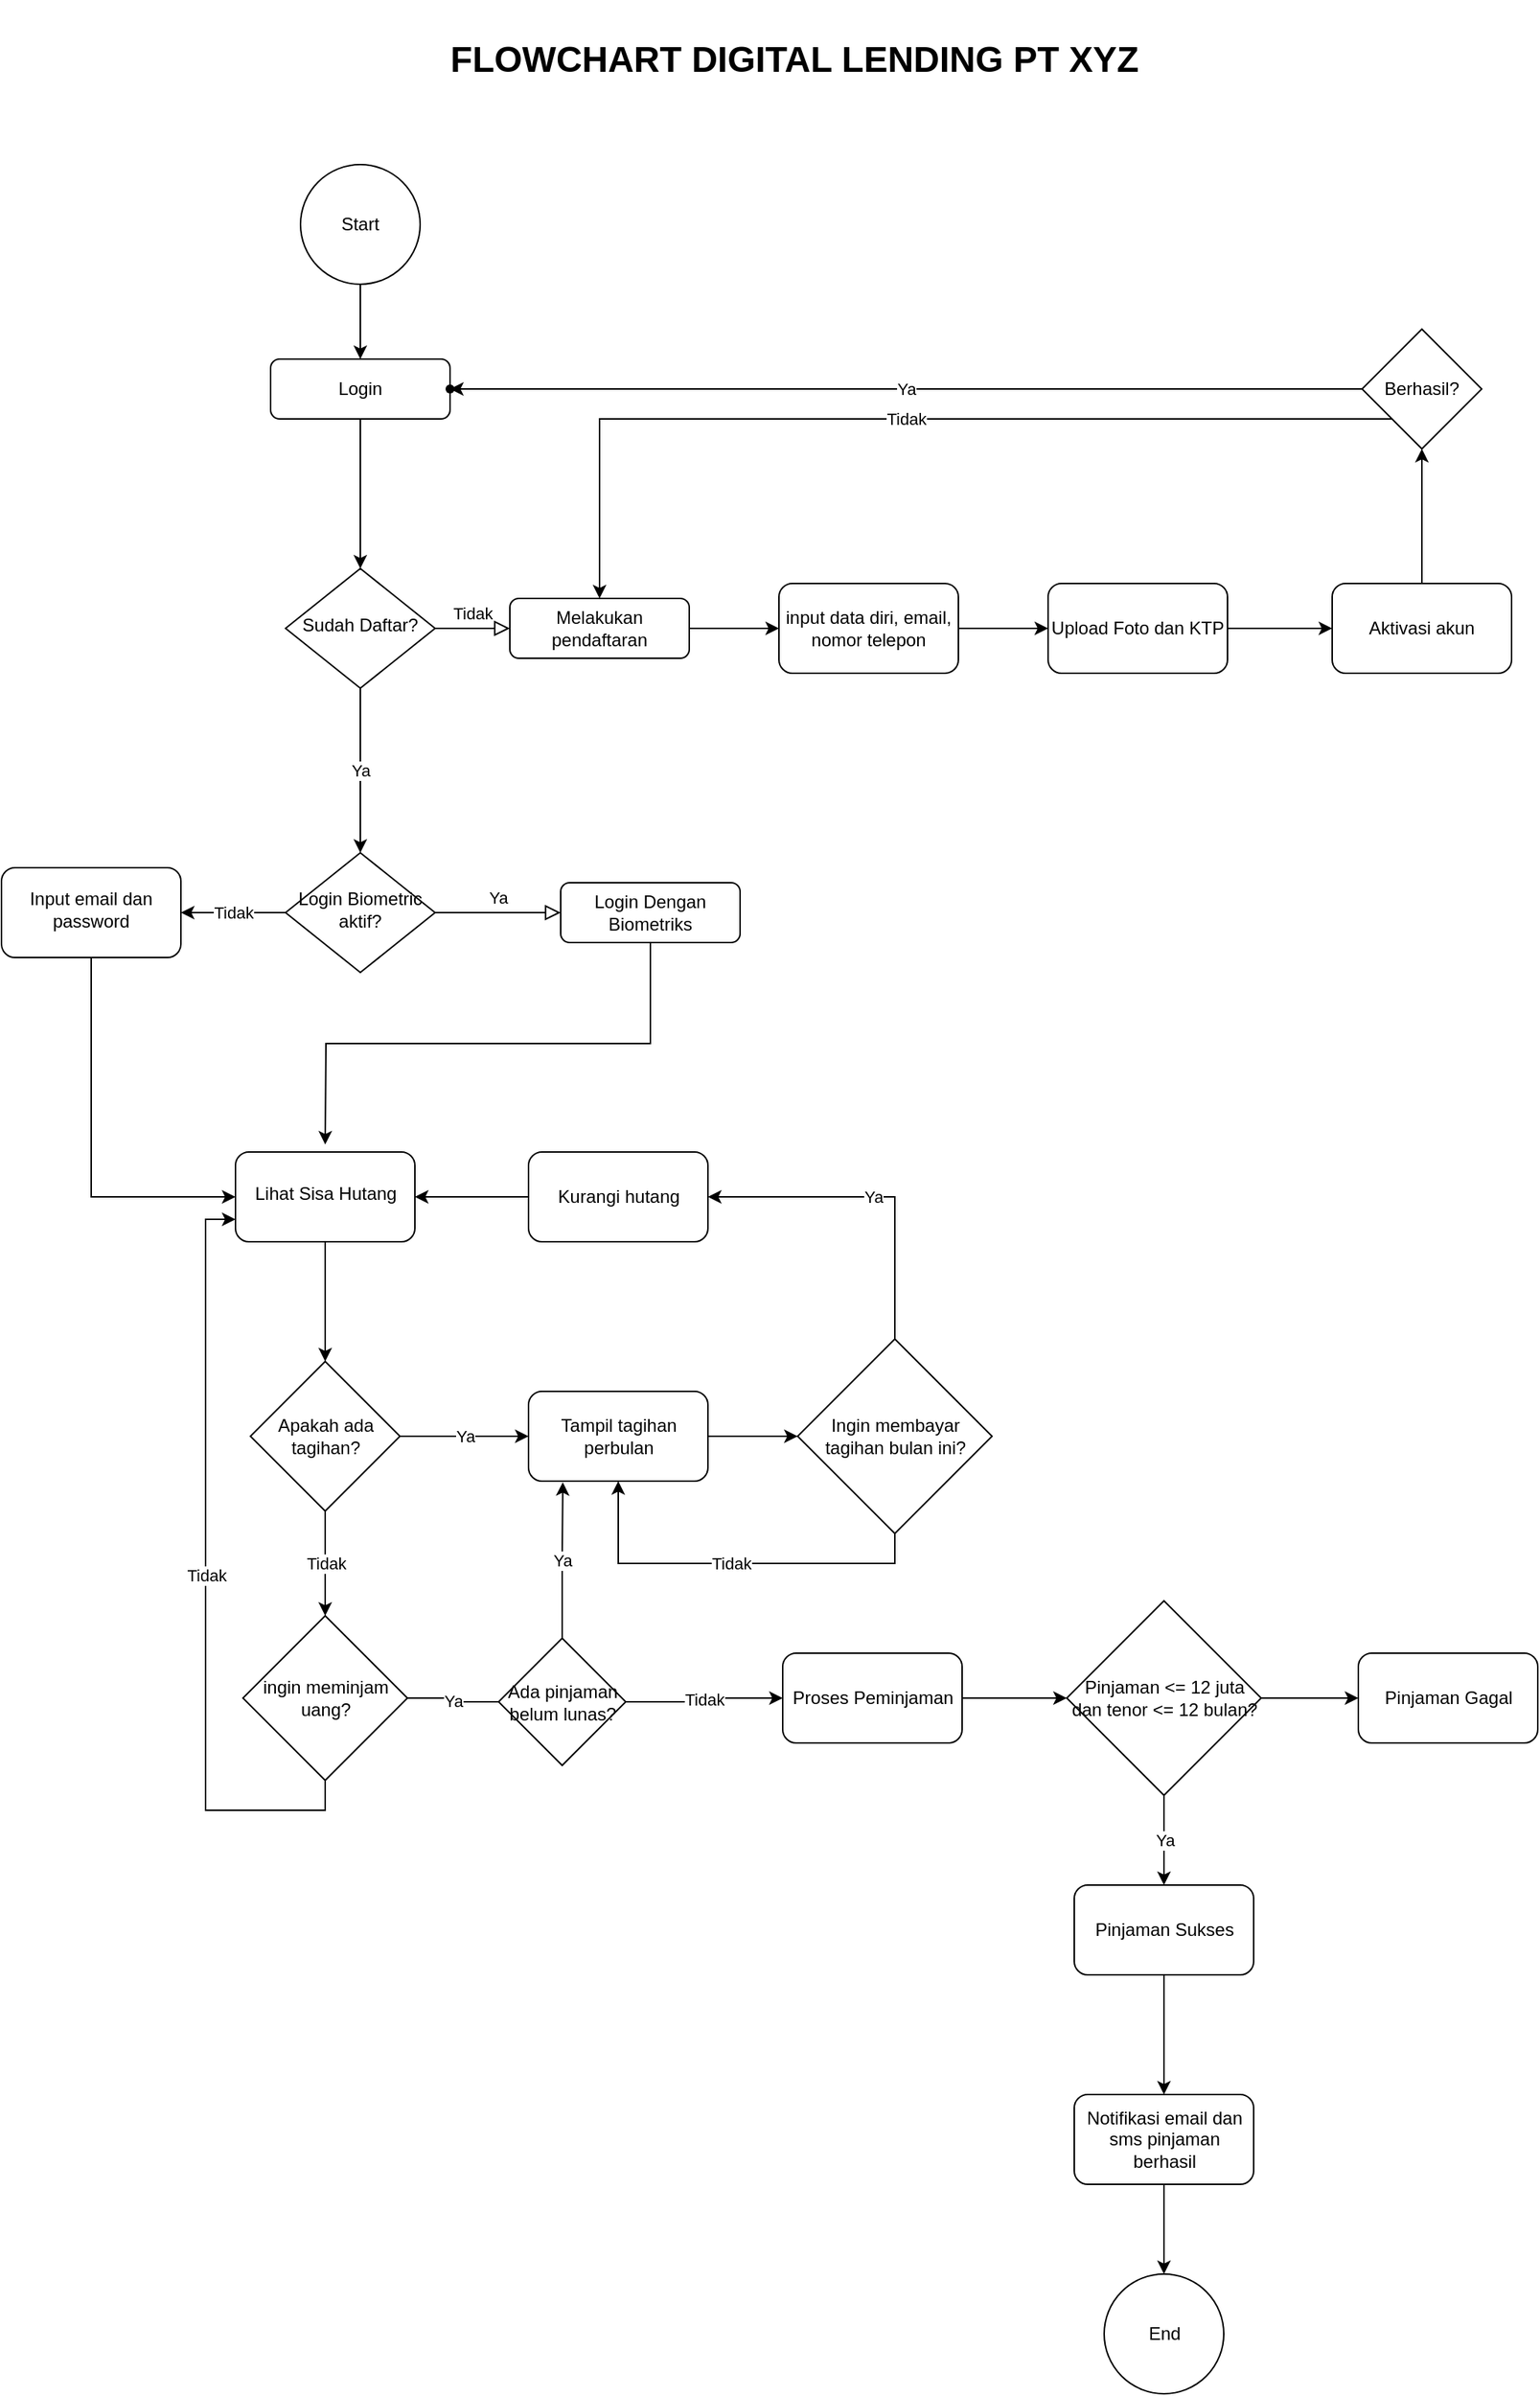 <mxfile version="20.2.3" type="github">
  <diagram id="C5RBs43oDa-KdzZeNtuy" name="FlowChart XYZ Digital Lending">
    <mxGraphModel dx="2500" dy="2054" grid="1" gridSize="10" guides="1" tooltips="1" connect="1" arrows="1" fold="1" page="1" pageScale="1" pageWidth="827" pageHeight="1169" math="0" shadow="0">
      <root>
        <mxCell id="WIyWlLk6GJQsqaUBKTNV-0" />
        <mxCell id="WIyWlLk6GJQsqaUBKTNV-1" parent="WIyWlLk6GJQsqaUBKTNV-0" />
        <mxCell id="RgRpfeF5wvHuGxw3iGH3-169" style="edgeStyle=orthogonalEdgeStyle;rounded=0;orthogonalLoop=1;jettySize=auto;html=1;exitX=0.5;exitY=1;exitDx=0;exitDy=0;endArrow=classic;endFill=1;" edge="1" parent="WIyWlLk6GJQsqaUBKTNV-1" source="WIyWlLk6GJQsqaUBKTNV-3" target="WIyWlLk6GJQsqaUBKTNV-6">
          <mxGeometry relative="1" as="geometry" />
        </mxCell>
        <mxCell id="WIyWlLk6GJQsqaUBKTNV-3" value="Login" style="rounded=1;whiteSpace=wrap;html=1;fontSize=12;glass=0;strokeWidth=1;shadow=0;" parent="WIyWlLk6GJQsqaUBKTNV-1" vertex="1">
          <mxGeometry x="-600" y="-730" width="120" height="40" as="geometry" />
        </mxCell>
        <mxCell id="WIyWlLk6GJQsqaUBKTNV-5" value="Tidak" style="edgeStyle=orthogonalEdgeStyle;rounded=0;html=1;jettySize=auto;orthogonalLoop=1;fontSize=11;endArrow=block;endFill=0;endSize=8;strokeWidth=1;shadow=0;labelBackgroundColor=none;" parent="WIyWlLk6GJQsqaUBKTNV-1" source="WIyWlLk6GJQsqaUBKTNV-6" target="WIyWlLk6GJQsqaUBKTNV-7" edge="1">
          <mxGeometry y="10" relative="1" as="geometry">
            <mxPoint as="offset" />
          </mxGeometry>
        </mxCell>
        <mxCell id="RgRpfeF5wvHuGxw3iGH3-170" value="Ya" style="edgeStyle=orthogonalEdgeStyle;rounded=0;orthogonalLoop=1;jettySize=auto;html=1;exitX=0.5;exitY=1;exitDx=0;exitDy=0;entryX=0.5;entryY=0;entryDx=0;entryDy=0;endArrow=classic;endFill=1;" edge="1" parent="WIyWlLk6GJQsqaUBKTNV-1" source="WIyWlLk6GJQsqaUBKTNV-6" target="WIyWlLk6GJQsqaUBKTNV-10">
          <mxGeometry relative="1" as="geometry" />
        </mxCell>
        <mxCell id="WIyWlLk6GJQsqaUBKTNV-6" value="Sudah Daftar?" style="rhombus;whiteSpace=wrap;html=1;shadow=0;fontFamily=Helvetica;fontSize=12;align=center;strokeWidth=1;spacing=6;spacingTop=-4;" parent="WIyWlLk6GJQsqaUBKTNV-1" vertex="1">
          <mxGeometry x="-590" y="-590" width="100" height="80" as="geometry" />
        </mxCell>
        <mxCell id="RgRpfeF5wvHuGxw3iGH3-6" value="" style="edgeStyle=orthogonalEdgeStyle;rounded=0;orthogonalLoop=1;jettySize=auto;html=1;" edge="1" parent="WIyWlLk6GJQsqaUBKTNV-1" source="WIyWlLk6GJQsqaUBKTNV-7" target="RgRpfeF5wvHuGxw3iGH3-5">
          <mxGeometry relative="1" as="geometry" />
        </mxCell>
        <mxCell id="WIyWlLk6GJQsqaUBKTNV-7" value="Melakukan pendaftaran" style="rounded=1;whiteSpace=wrap;html=1;fontSize=12;glass=0;strokeWidth=1;shadow=0;" parent="WIyWlLk6GJQsqaUBKTNV-1" vertex="1">
          <mxGeometry x="-440" y="-570" width="120" height="40" as="geometry" />
        </mxCell>
        <mxCell id="WIyWlLk6GJQsqaUBKTNV-9" value="Ya" style="edgeStyle=orthogonalEdgeStyle;rounded=0;html=1;jettySize=auto;orthogonalLoop=1;fontSize=11;endArrow=block;endFill=0;endSize=8;strokeWidth=1;shadow=0;labelBackgroundColor=none;" parent="WIyWlLk6GJQsqaUBKTNV-1" source="WIyWlLk6GJQsqaUBKTNV-10" target="WIyWlLk6GJQsqaUBKTNV-12" edge="1">
          <mxGeometry y="10" relative="1" as="geometry">
            <mxPoint as="offset" />
          </mxGeometry>
        </mxCell>
        <mxCell id="RgRpfeF5wvHuGxw3iGH3-31" value="Tidak" style="edgeStyle=orthogonalEdgeStyle;rounded=0;orthogonalLoop=1;jettySize=auto;html=1;" edge="1" parent="WIyWlLk6GJQsqaUBKTNV-1" source="WIyWlLk6GJQsqaUBKTNV-10" target="RgRpfeF5wvHuGxw3iGH3-30">
          <mxGeometry relative="1" as="geometry" />
        </mxCell>
        <mxCell id="WIyWlLk6GJQsqaUBKTNV-10" value="Login Biometric aktif?" style="rhombus;whiteSpace=wrap;html=1;shadow=0;fontFamily=Helvetica;fontSize=12;align=center;strokeWidth=1;spacing=6;spacingTop=-4;" parent="WIyWlLk6GJQsqaUBKTNV-1" vertex="1">
          <mxGeometry x="-590" y="-400" width="100" height="80" as="geometry" />
        </mxCell>
        <mxCell id="RgRpfeF5wvHuGxw3iGH3-165" style="edgeStyle=orthogonalEdgeStyle;rounded=0;orthogonalLoop=1;jettySize=auto;html=1;exitX=0.5;exitY=1;exitDx=0;exitDy=0;entryX=0.352;entryY=0.437;entryDx=0;entryDy=0;entryPerimeter=0;endArrow=classic;endFill=1;" edge="1" parent="WIyWlLk6GJQsqaUBKTNV-1" source="WIyWlLk6GJQsqaUBKTNV-12">
          <mxGeometry relative="1" as="geometry">
            <mxPoint x="-563.5" y="-205" as="targetPoint" />
          </mxGeometry>
        </mxCell>
        <mxCell id="WIyWlLk6GJQsqaUBKTNV-12" value="Login Dengan Biometriks" style="rounded=1;whiteSpace=wrap;html=1;fontSize=12;glass=0;strokeWidth=1;shadow=0;" parent="WIyWlLk6GJQsqaUBKTNV-1" vertex="1">
          <mxGeometry x="-406" y="-380" width="120" height="40" as="geometry" />
        </mxCell>
        <mxCell id="RgRpfeF5wvHuGxw3iGH3-8" value="" style="edgeStyle=orthogonalEdgeStyle;rounded=0;orthogonalLoop=1;jettySize=auto;html=1;" edge="1" parent="WIyWlLk6GJQsqaUBKTNV-1" source="RgRpfeF5wvHuGxw3iGH3-5" target="RgRpfeF5wvHuGxw3iGH3-7">
          <mxGeometry relative="1" as="geometry" />
        </mxCell>
        <mxCell id="RgRpfeF5wvHuGxw3iGH3-5" value="input data diri, email, nomor telepon" style="rounded=1;whiteSpace=wrap;html=1;glass=0;strokeWidth=1;shadow=0;" vertex="1" parent="WIyWlLk6GJQsqaUBKTNV-1">
          <mxGeometry x="-260" y="-580" width="120" height="60" as="geometry" />
        </mxCell>
        <mxCell id="RgRpfeF5wvHuGxw3iGH3-10" value="" style="edgeStyle=orthogonalEdgeStyle;rounded=0;orthogonalLoop=1;jettySize=auto;html=1;" edge="1" parent="WIyWlLk6GJQsqaUBKTNV-1" source="RgRpfeF5wvHuGxw3iGH3-7" target="RgRpfeF5wvHuGxw3iGH3-9">
          <mxGeometry relative="1" as="geometry" />
        </mxCell>
        <mxCell id="RgRpfeF5wvHuGxw3iGH3-7" value="Upload Foto dan KTP" style="rounded=1;whiteSpace=wrap;html=1;glass=0;strokeWidth=1;shadow=0;" vertex="1" parent="WIyWlLk6GJQsqaUBKTNV-1">
          <mxGeometry x="-80" y="-580" width="120" height="60" as="geometry" />
        </mxCell>
        <mxCell id="RgRpfeF5wvHuGxw3iGH3-20" value="" style="edgeStyle=orthogonalEdgeStyle;rounded=0;orthogonalLoop=1;jettySize=auto;html=1;" edge="1" parent="WIyWlLk6GJQsqaUBKTNV-1" source="RgRpfeF5wvHuGxw3iGH3-9" target="RgRpfeF5wvHuGxw3iGH3-19">
          <mxGeometry relative="1" as="geometry" />
        </mxCell>
        <mxCell id="RgRpfeF5wvHuGxw3iGH3-9" value="Aktivasi akun" style="rounded=1;whiteSpace=wrap;html=1;glass=0;strokeWidth=1;shadow=0;" vertex="1" parent="WIyWlLk6GJQsqaUBKTNV-1">
          <mxGeometry x="110" y="-580" width="120" height="60" as="geometry" />
        </mxCell>
        <mxCell id="RgRpfeF5wvHuGxw3iGH3-27" value="Ya" style="edgeStyle=orthogonalEdgeStyle;rounded=0;orthogonalLoop=1;jettySize=auto;html=1;" edge="1" parent="WIyWlLk6GJQsqaUBKTNV-1" source="RgRpfeF5wvHuGxw3iGH3-19" target="RgRpfeF5wvHuGxw3iGH3-26">
          <mxGeometry relative="1" as="geometry" />
        </mxCell>
        <mxCell id="RgRpfeF5wvHuGxw3iGH3-29" value="Tidak" style="edgeStyle=orthogonalEdgeStyle;rounded=0;orthogonalLoop=1;jettySize=auto;html=1;exitX=0;exitY=1;exitDx=0;exitDy=0;entryX=0.5;entryY=0;entryDx=0;entryDy=0;" edge="1" parent="WIyWlLk6GJQsqaUBKTNV-1" source="RgRpfeF5wvHuGxw3iGH3-19" target="WIyWlLk6GJQsqaUBKTNV-7">
          <mxGeometry relative="1" as="geometry" />
        </mxCell>
        <mxCell id="RgRpfeF5wvHuGxw3iGH3-19" value="Berhasil?" style="rhombus;whiteSpace=wrap;html=1;" vertex="1" parent="WIyWlLk6GJQsqaUBKTNV-1">
          <mxGeometry x="130" y="-750" width="80" height="80" as="geometry" />
        </mxCell>
        <mxCell id="RgRpfeF5wvHuGxw3iGH3-23" value="" style="edgeStyle=orthogonalEdgeStyle;rounded=0;orthogonalLoop=1;jettySize=auto;html=1;" edge="1" parent="WIyWlLk6GJQsqaUBKTNV-1" source="RgRpfeF5wvHuGxw3iGH3-22" target="WIyWlLk6GJQsqaUBKTNV-3">
          <mxGeometry relative="1" as="geometry" />
        </mxCell>
        <mxCell id="RgRpfeF5wvHuGxw3iGH3-22" value="Start" style="ellipse;whiteSpace=wrap;html=1;aspect=fixed;" vertex="1" parent="WIyWlLk6GJQsqaUBKTNV-1">
          <mxGeometry x="-580" y="-860" width="80" height="80" as="geometry" />
        </mxCell>
        <mxCell id="RgRpfeF5wvHuGxw3iGH3-26" value="" style="shape=waypoint;sketch=0;size=6;pointerEvents=1;points=[];fillColor=default;resizable=0;rotatable=0;perimeter=centerPerimeter;snapToPoint=1;" vertex="1" parent="WIyWlLk6GJQsqaUBKTNV-1">
          <mxGeometry x="-500" y="-730" width="40" height="40" as="geometry" />
        </mxCell>
        <mxCell id="RgRpfeF5wvHuGxw3iGH3-168" style="edgeStyle=orthogonalEdgeStyle;rounded=0;orthogonalLoop=1;jettySize=auto;html=1;exitX=0.5;exitY=1;exitDx=0;exitDy=0;entryX=0;entryY=0.5;entryDx=0;entryDy=0;endArrow=classic;endFill=1;" edge="1" parent="WIyWlLk6GJQsqaUBKTNV-1" source="RgRpfeF5wvHuGxw3iGH3-30" target="RgRpfeF5wvHuGxw3iGH3-32">
          <mxGeometry relative="1" as="geometry" />
        </mxCell>
        <mxCell id="RgRpfeF5wvHuGxw3iGH3-30" value="Input email dan password" style="rounded=1;whiteSpace=wrap;html=1;shadow=0;strokeWidth=1;spacing=6;spacingTop=-4;" vertex="1" parent="WIyWlLk6GJQsqaUBKTNV-1">
          <mxGeometry x="-780" y="-390" width="120" height="60" as="geometry" />
        </mxCell>
        <mxCell id="RgRpfeF5wvHuGxw3iGH3-43" value="" style="edgeStyle=orthogonalEdgeStyle;rounded=0;orthogonalLoop=1;jettySize=auto;html=1;endArrow=classic;endFill=1;" edge="1" parent="WIyWlLk6GJQsqaUBKTNV-1" source="RgRpfeF5wvHuGxw3iGH3-32" target="RgRpfeF5wvHuGxw3iGH3-42">
          <mxGeometry relative="1" as="geometry" />
        </mxCell>
        <mxCell id="RgRpfeF5wvHuGxw3iGH3-32" value="Lihat Sisa Hutang" style="whiteSpace=wrap;html=1;rounded=1;shadow=0;strokeWidth=1;spacing=6;spacingTop=-4;" vertex="1" parent="WIyWlLk6GJQsqaUBKTNV-1">
          <mxGeometry x="-623.5" y="-200" width="120" height="60" as="geometry" />
        </mxCell>
        <mxCell id="RgRpfeF5wvHuGxw3iGH3-45" value="Ya" style="edgeStyle=orthogonalEdgeStyle;rounded=0;orthogonalLoop=1;jettySize=auto;html=1;endArrow=classic;endFill=1;" edge="1" parent="WIyWlLk6GJQsqaUBKTNV-1" source="RgRpfeF5wvHuGxw3iGH3-42" target="RgRpfeF5wvHuGxw3iGH3-44">
          <mxGeometry relative="1" as="geometry" />
        </mxCell>
        <mxCell id="RgRpfeF5wvHuGxw3iGH3-47" value="Tidak" style="edgeStyle=orthogonalEdgeStyle;rounded=0;orthogonalLoop=1;jettySize=auto;html=1;endArrow=classic;endFill=1;" edge="1" parent="WIyWlLk6GJQsqaUBKTNV-1" source="RgRpfeF5wvHuGxw3iGH3-42" target="RgRpfeF5wvHuGxw3iGH3-46">
          <mxGeometry relative="1" as="geometry" />
        </mxCell>
        <mxCell id="RgRpfeF5wvHuGxw3iGH3-42" value="Apakah ada tagihan?" style="rhombus;whiteSpace=wrap;html=1;" vertex="1" parent="WIyWlLk6GJQsqaUBKTNV-1">
          <mxGeometry x="-613.5" y="-60" width="100" height="100" as="geometry" />
        </mxCell>
        <mxCell id="RgRpfeF5wvHuGxw3iGH3-49" value="" style="edgeStyle=orthogonalEdgeStyle;rounded=0;orthogonalLoop=1;jettySize=auto;html=1;endArrow=classic;endFill=1;" edge="1" parent="WIyWlLk6GJQsqaUBKTNV-1" source="RgRpfeF5wvHuGxw3iGH3-44" target="RgRpfeF5wvHuGxw3iGH3-48">
          <mxGeometry relative="1" as="geometry" />
        </mxCell>
        <mxCell id="RgRpfeF5wvHuGxw3iGH3-44" value="Tampil tagihan perbulan" style="rounded=1;whiteSpace=wrap;html=1;" vertex="1" parent="WIyWlLk6GJQsqaUBKTNV-1">
          <mxGeometry x="-427.5" y="-40" width="120" height="60" as="geometry" />
        </mxCell>
        <mxCell id="RgRpfeF5wvHuGxw3iGH3-61" value="Tidak" style="edgeStyle=orthogonalEdgeStyle;rounded=0;orthogonalLoop=1;jettySize=auto;html=1;endArrow=classic;endFill=1;startArrow=none;" edge="1" parent="WIyWlLk6GJQsqaUBKTNV-1" source="RgRpfeF5wvHuGxw3iGH3-76" target="RgRpfeF5wvHuGxw3iGH3-60">
          <mxGeometry relative="1" as="geometry" />
        </mxCell>
        <mxCell id="RgRpfeF5wvHuGxw3iGH3-171" value="Tidak" style="edgeStyle=orthogonalEdgeStyle;rounded=0;orthogonalLoop=1;jettySize=auto;html=1;exitX=0.5;exitY=1;exitDx=0;exitDy=0;entryX=0;entryY=0.75;entryDx=0;entryDy=0;endArrow=classic;endFill=1;" edge="1" parent="WIyWlLk6GJQsqaUBKTNV-1" source="RgRpfeF5wvHuGxw3iGH3-46" target="RgRpfeF5wvHuGxw3iGH3-32">
          <mxGeometry relative="1" as="geometry" />
        </mxCell>
        <mxCell id="RgRpfeF5wvHuGxw3iGH3-46" value="ingin meminjam uang?" style="rhombus;whiteSpace=wrap;html=1;" vertex="1" parent="WIyWlLk6GJQsqaUBKTNV-1">
          <mxGeometry x="-618.5" y="110" width="110" height="110" as="geometry" />
        </mxCell>
        <mxCell id="RgRpfeF5wvHuGxw3iGH3-58" value="Tidak" style="edgeStyle=orthogonalEdgeStyle;rounded=0;orthogonalLoop=1;jettySize=auto;html=1;exitX=0.5;exitY=1;exitDx=0;exitDy=0;entryX=0.5;entryY=1;entryDx=0;entryDy=0;endArrow=classic;endFill=1;" edge="1" parent="WIyWlLk6GJQsqaUBKTNV-1" source="RgRpfeF5wvHuGxw3iGH3-48" target="RgRpfeF5wvHuGxw3iGH3-44">
          <mxGeometry relative="1" as="geometry" />
        </mxCell>
        <mxCell id="RgRpfeF5wvHuGxw3iGH3-166" value="Ya" style="edgeStyle=orthogonalEdgeStyle;rounded=0;orthogonalLoop=1;jettySize=auto;html=1;exitX=0.5;exitY=0;exitDx=0;exitDy=0;entryX=1;entryY=0.5;entryDx=0;entryDy=0;endArrow=classic;endFill=1;" edge="1" parent="WIyWlLk6GJQsqaUBKTNV-1" source="RgRpfeF5wvHuGxw3iGH3-48" target="RgRpfeF5wvHuGxw3iGH3-51">
          <mxGeometry relative="1" as="geometry" />
        </mxCell>
        <mxCell id="RgRpfeF5wvHuGxw3iGH3-48" value="Ingin membayar tagihan bulan ini?" style="rhombus;whiteSpace=wrap;html=1;" vertex="1" parent="WIyWlLk6GJQsqaUBKTNV-1">
          <mxGeometry x="-247.5" y="-75" width="130" height="130" as="geometry" />
        </mxCell>
        <mxCell id="RgRpfeF5wvHuGxw3iGH3-53" style="edgeStyle=orthogonalEdgeStyle;rounded=0;orthogonalLoop=1;jettySize=auto;html=1;exitX=0;exitY=0.5;exitDx=0;exitDy=0;endArrow=classic;endFill=1;" edge="1" parent="WIyWlLk6GJQsqaUBKTNV-1" source="RgRpfeF5wvHuGxw3iGH3-51" target="RgRpfeF5wvHuGxw3iGH3-32">
          <mxGeometry relative="1" as="geometry" />
        </mxCell>
        <mxCell id="RgRpfeF5wvHuGxw3iGH3-51" value="Kurangi hutang" style="rounded=1;whiteSpace=wrap;html=1;" vertex="1" parent="WIyWlLk6GJQsqaUBKTNV-1">
          <mxGeometry x="-427.5" y="-200" width="120" height="60" as="geometry" />
        </mxCell>
        <mxCell id="RgRpfeF5wvHuGxw3iGH3-63" style="edgeStyle=orthogonalEdgeStyle;rounded=0;orthogonalLoop=1;jettySize=auto;html=1;exitX=1;exitY=0.5;exitDx=0;exitDy=0;endArrow=classic;endFill=1;" edge="1" parent="WIyWlLk6GJQsqaUBKTNV-1" source="RgRpfeF5wvHuGxw3iGH3-60" target="RgRpfeF5wvHuGxw3iGH3-62">
          <mxGeometry relative="1" as="geometry" />
        </mxCell>
        <mxCell id="RgRpfeF5wvHuGxw3iGH3-60" value="Proses Peminjaman" style="rounded=1;whiteSpace=wrap;html=1;" vertex="1" parent="WIyWlLk6GJQsqaUBKTNV-1">
          <mxGeometry x="-257.5" y="135" width="120" height="60" as="geometry" />
        </mxCell>
        <mxCell id="RgRpfeF5wvHuGxw3iGH3-69" value="Ya" style="edgeStyle=orthogonalEdgeStyle;rounded=0;orthogonalLoop=1;jettySize=auto;html=1;endArrow=classic;endFill=1;" edge="1" parent="WIyWlLk6GJQsqaUBKTNV-1" source="RgRpfeF5wvHuGxw3iGH3-62" target="RgRpfeF5wvHuGxw3iGH3-68">
          <mxGeometry relative="1" as="geometry" />
        </mxCell>
        <mxCell id="RgRpfeF5wvHuGxw3iGH3-75" value="" style="edgeStyle=orthogonalEdgeStyle;rounded=0;orthogonalLoop=1;jettySize=auto;html=1;endArrow=classic;endFill=1;" edge="1" parent="WIyWlLk6GJQsqaUBKTNV-1" source="RgRpfeF5wvHuGxw3iGH3-62" target="RgRpfeF5wvHuGxw3iGH3-74">
          <mxGeometry relative="1" as="geometry" />
        </mxCell>
        <mxCell id="RgRpfeF5wvHuGxw3iGH3-62" value="Pinjaman &amp;lt;= 12 juta dan tenor &amp;lt;= 12 bulan?" style="rhombus;whiteSpace=wrap;html=1;" vertex="1" parent="WIyWlLk6GJQsqaUBKTNV-1">
          <mxGeometry x="-67.5" y="100" width="130" height="130" as="geometry" />
        </mxCell>
        <mxCell id="RgRpfeF5wvHuGxw3iGH3-71" value="" style="edgeStyle=orthogonalEdgeStyle;rounded=0;orthogonalLoop=1;jettySize=auto;html=1;endArrow=classic;endFill=1;" edge="1" parent="WIyWlLk6GJQsqaUBKTNV-1" source="RgRpfeF5wvHuGxw3iGH3-68" target="RgRpfeF5wvHuGxw3iGH3-70">
          <mxGeometry relative="1" as="geometry" />
        </mxCell>
        <mxCell id="RgRpfeF5wvHuGxw3iGH3-68" value="Pinjaman Sukses" style="rounded=1;whiteSpace=wrap;html=1;" vertex="1" parent="WIyWlLk6GJQsqaUBKTNV-1">
          <mxGeometry x="-62.5" y="290" width="120" height="60" as="geometry" />
        </mxCell>
        <mxCell id="RgRpfeF5wvHuGxw3iGH3-173" style="edgeStyle=orthogonalEdgeStyle;rounded=0;orthogonalLoop=1;jettySize=auto;html=1;exitX=0.5;exitY=1;exitDx=0;exitDy=0;endArrow=classic;endFill=1;" edge="1" parent="WIyWlLk6GJQsqaUBKTNV-1" source="RgRpfeF5wvHuGxw3iGH3-70" target="RgRpfeF5wvHuGxw3iGH3-172">
          <mxGeometry relative="1" as="geometry" />
        </mxCell>
        <mxCell id="RgRpfeF5wvHuGxw3iGH3-70" value="Notifikasi email dan sms pinjaman berhasil" style="rounded=1;whiteSpace=wrap;html=1;" vertex="1" parent="WIyWlLk6GJQsqaUBKTNV-1">
          <mxGeometry x="-62.5" y="430" width="120" height="60" as="geometry" />
        </mxCell>
        <mxCell id="RgRpfeF5wvHuGxw3iGH3-74" value="Pinjaman Gagal" style="rounded=1;whiteSpace=wrap;html=1;" vertex="1" parent="WIyWlLk6GJQsqaUBKTNV-1">
          <mxGeometry x="127.5" y="135" width="120" height="60" as="geometry" />
        </mxCell>
        <mxCell id="RgRpfeF5wvHuGxw3iGH3-79" value="Ya" style="edgeStyle=orthogonalEdgeStyle;rounded=0;orthogonalLoop=1;jettySize=auto;html=1;exitX=0.5;exitY=0;exitDx=0;exitDy=0;entryX=0.191;entryY=1.012;entryDx=0;entryDy=0;entryPerimeter=0;endArrow=classic;endFill=1;" edge="1" parent="WIyWlLk6GJQsqaUBKTNV-1" source="RgRpfeF5wvHuGxw3iGH3-76" target="RgRpfeF5wvHuGxw3iGH3-44">
          <mxGeometry relative="1" as="geometry" />
        </mxCell>
        <mxCell id="RgRpfeF5wvHuGxw3iGH3-76" value="Ada pinjaman belum lunas?" style="rhombus;whiteSpace=wrap;html=1;" vertex="1" parent="WIyWlLk6GJQsqaUBKTNV-1">
          <mxGeometry x="-447.5" y="125" width="85" height="85" as="geometry" />
        </mxCell>
        <mxCell id="RgRpfeF5wvHuGxw3iGH3-77" value="Ya" style="edgeStyle=orthogonalEdgeStyle;rounded=0;orthogonalLoop=1;jettySize=auto;html=1;endArrow=none;endFill=1;" edge="1" parent="WIyWlLk6GJQsqaUBKTNV-1" source="RgRpfeF5wvHuGxw3iGH3-46" target="RgRpfeF5wvHuGxw3iGH3-76">
          <mxGeometry relative="1" as="geometry">
            <mxPoint x="-508.5" y="165" as="sourcePoint" />
            <mxPoint x="-337.5" y="165" as="targetPoint" />
          </mxGeometry>
        </mxCell>
        <mxCell id="RgRpfeF5wvHuGxw3iGH3-172" value="End" style="ellipse;whiteSpace=wrap;html=1;aspect=fixed;" vertex="1" parent="WIyWlLk6GJQsqaUBKTNV-1">
          <mxGeometry x="-42.5" y="550" width="80" height="80" as="geometry" />
        </mxCell>
        <mxCell id="RgRpfeF5wvHuGxw3iGH3-174" value="&lt;h1&gt;&lt;b&gt;FLOWCHART DIGITAL LENDING PT XYZ&lt;/b&gt;&lt;/h1&gt;" style="text;html=1;align=center;verticalAlign=middle;resizable=0;points=[];autosize=1;strokeColor=none;fillColor=none;" vertex="1" parent="WIyWlLk6GJQsqaUBKTNV-1">
          <mxGeometry x="-520" y="-970" width="540" height="80" as="geometry" />
        </mxCell>
      </root>
    </mxGraphModel>
  </diagram>
</mxfile>
